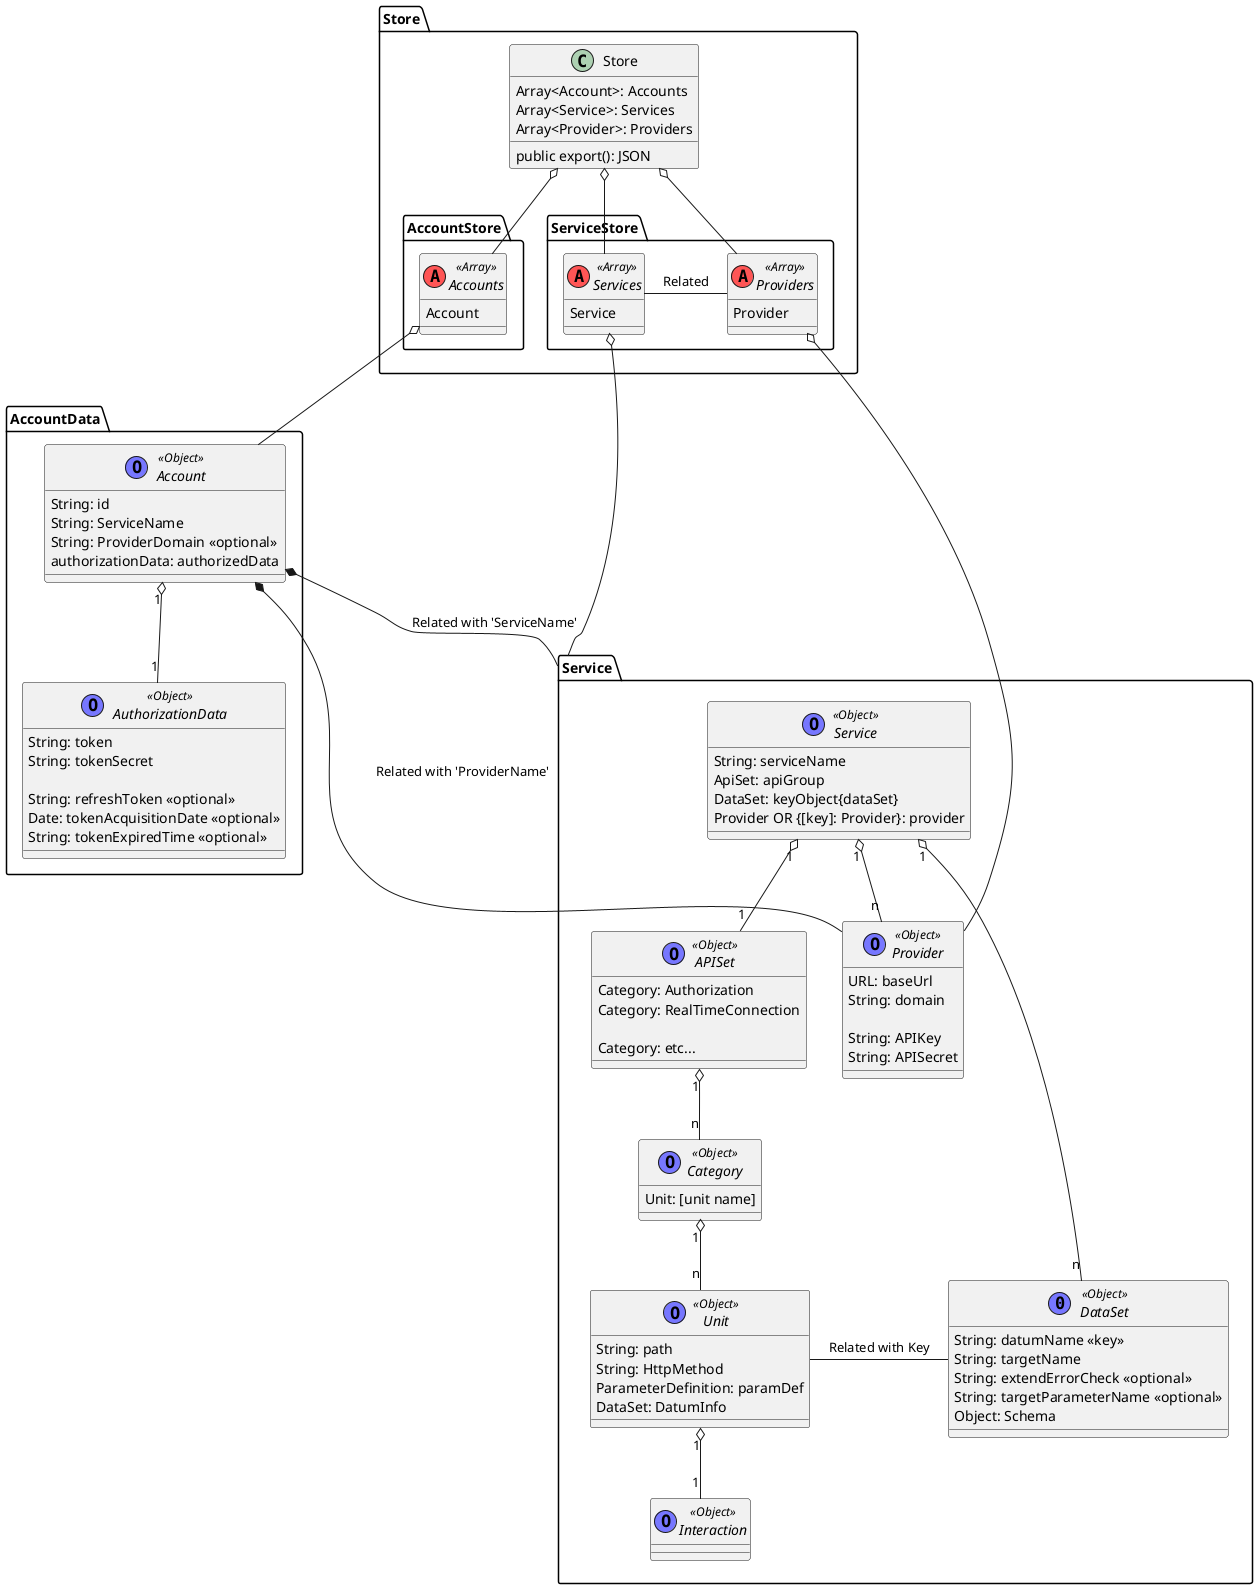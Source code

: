 @startuml

package Store{
    class Store{
        Array<Account>: Accounts
        Array<Service>: Services
        Array<Provider>: Providers
        public export(): JSON
    }

    package AccountStore{
        interface Accounts <<(A,#FF5555) Array>>{
            Account
        }
    }

    package ServiceStore{
        interface Services <<(A,#FF5555) Array>>{
            Service
        }
        interface Providers <<(A,#FF5555) Array>>{
            Provider
        }
    }

    Store o-- Accounts
    Store o-- Services
    Store o-- Providers
}

package "AccountData" {
    interface Account<<(O,#7777FF)Object>>{
        String: id
        String: ServiceName
        String: ProviderDomain <<optional>>
        authorizationData: authorizedData
    }

    interface AuthorizationData<<(O,#7777FF)Object>>{
        String: token
        String: tokenSecret

        String: refreshToken <<optional>>
        Date: tokenAcquisitionDate <<optional>>
        String: tokenExpiredTime <<optional>>
    }

    Account "1" o-- "1" AuthorizationData
}

package "Service" {
    interface Service<<(O,#7777FF)Object>>{
        String: serviceName
        ApiSet: apiGroup
        DataSet: keyObject{dataSet}
        Provider OR {[key]: Provider}: provider
    }

    interface Provider<<(O,#7777FF)Object>>{
        URL: baseUrl
        String: domain

        String: APIKey
        String: APISecret
    }

    interface APISet<<(O,#7777FF)Object>>{
        Category: Authorization
        Category: RealTimeConnection

        Category: etc...
    }

    interface DataSet<<(0, #7777FF)Object>>{
        String: datumName <<key>>
        String: targetName
        String: extendErrorCheck <<optional>>
        String: targetParameterName <<optional>>
        Object: Schema
    }

    interface Category<<(O,#7777FF)Object>>{
        Unit: [unit name]
    }

    interface Unit<<(O,#7777FF)Object>>{
        String: path
        String: HttpMethod
        ParameterDefinition: paramDef
        DataSet: DatumInfo
    }

    interface Interaction<<(O,#7777FF)Object>>{

    }

    Service "1" o-- "n" Provider
    Service "1" o-- "n" DataSet
    Service "1" o-- "1" APISet
    APISet "1" o-- "n" Category
    Category "1"  o-- "n" Unit
    Unit - DataSet : Related with Key
    Unit "1" o-- "1" Interaction
}

Account *-- Service : Related with 'ServiceName'
Account *-- Provider : Related with 'ProviderName'

Accounts o-- Account
Services o-- Service
Providers o-- Provider
Services - Providers : Related

@enduml
